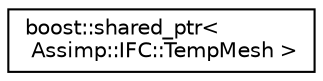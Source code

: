 digraph "Graphical Class Hierarchy"
{
  edge [fontname="Helvetica",fontsize="10",labelfontname="Helvetica",labelfontsize="10"];
  node [fontname="Helvetica",fontsize="10",shape=record];
  rankdir="LR";
  Node1 [label="boost::shared_ptr\<\l Assimp::IFC::TempMesh \>",height=0.2,width=0.4,color="black", fillcolor="white", style="filled",URL="$classboost_1_1shared__ptr.html"];
}
